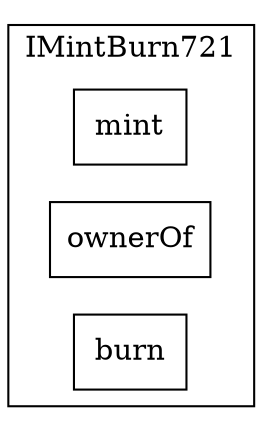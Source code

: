 strict digraph {
rankdir="LR"
node [shape=box]
subgraph cluster_21_IMintBurn721 {
label = "IMintBurn721"
"21_mint" [label="mint"]
"21_ownerOf" [label="ownerOf"]
"21_burn" [label="burn"]
}subgraph cluster_solidity {
label = "[Solidity]"
}
}